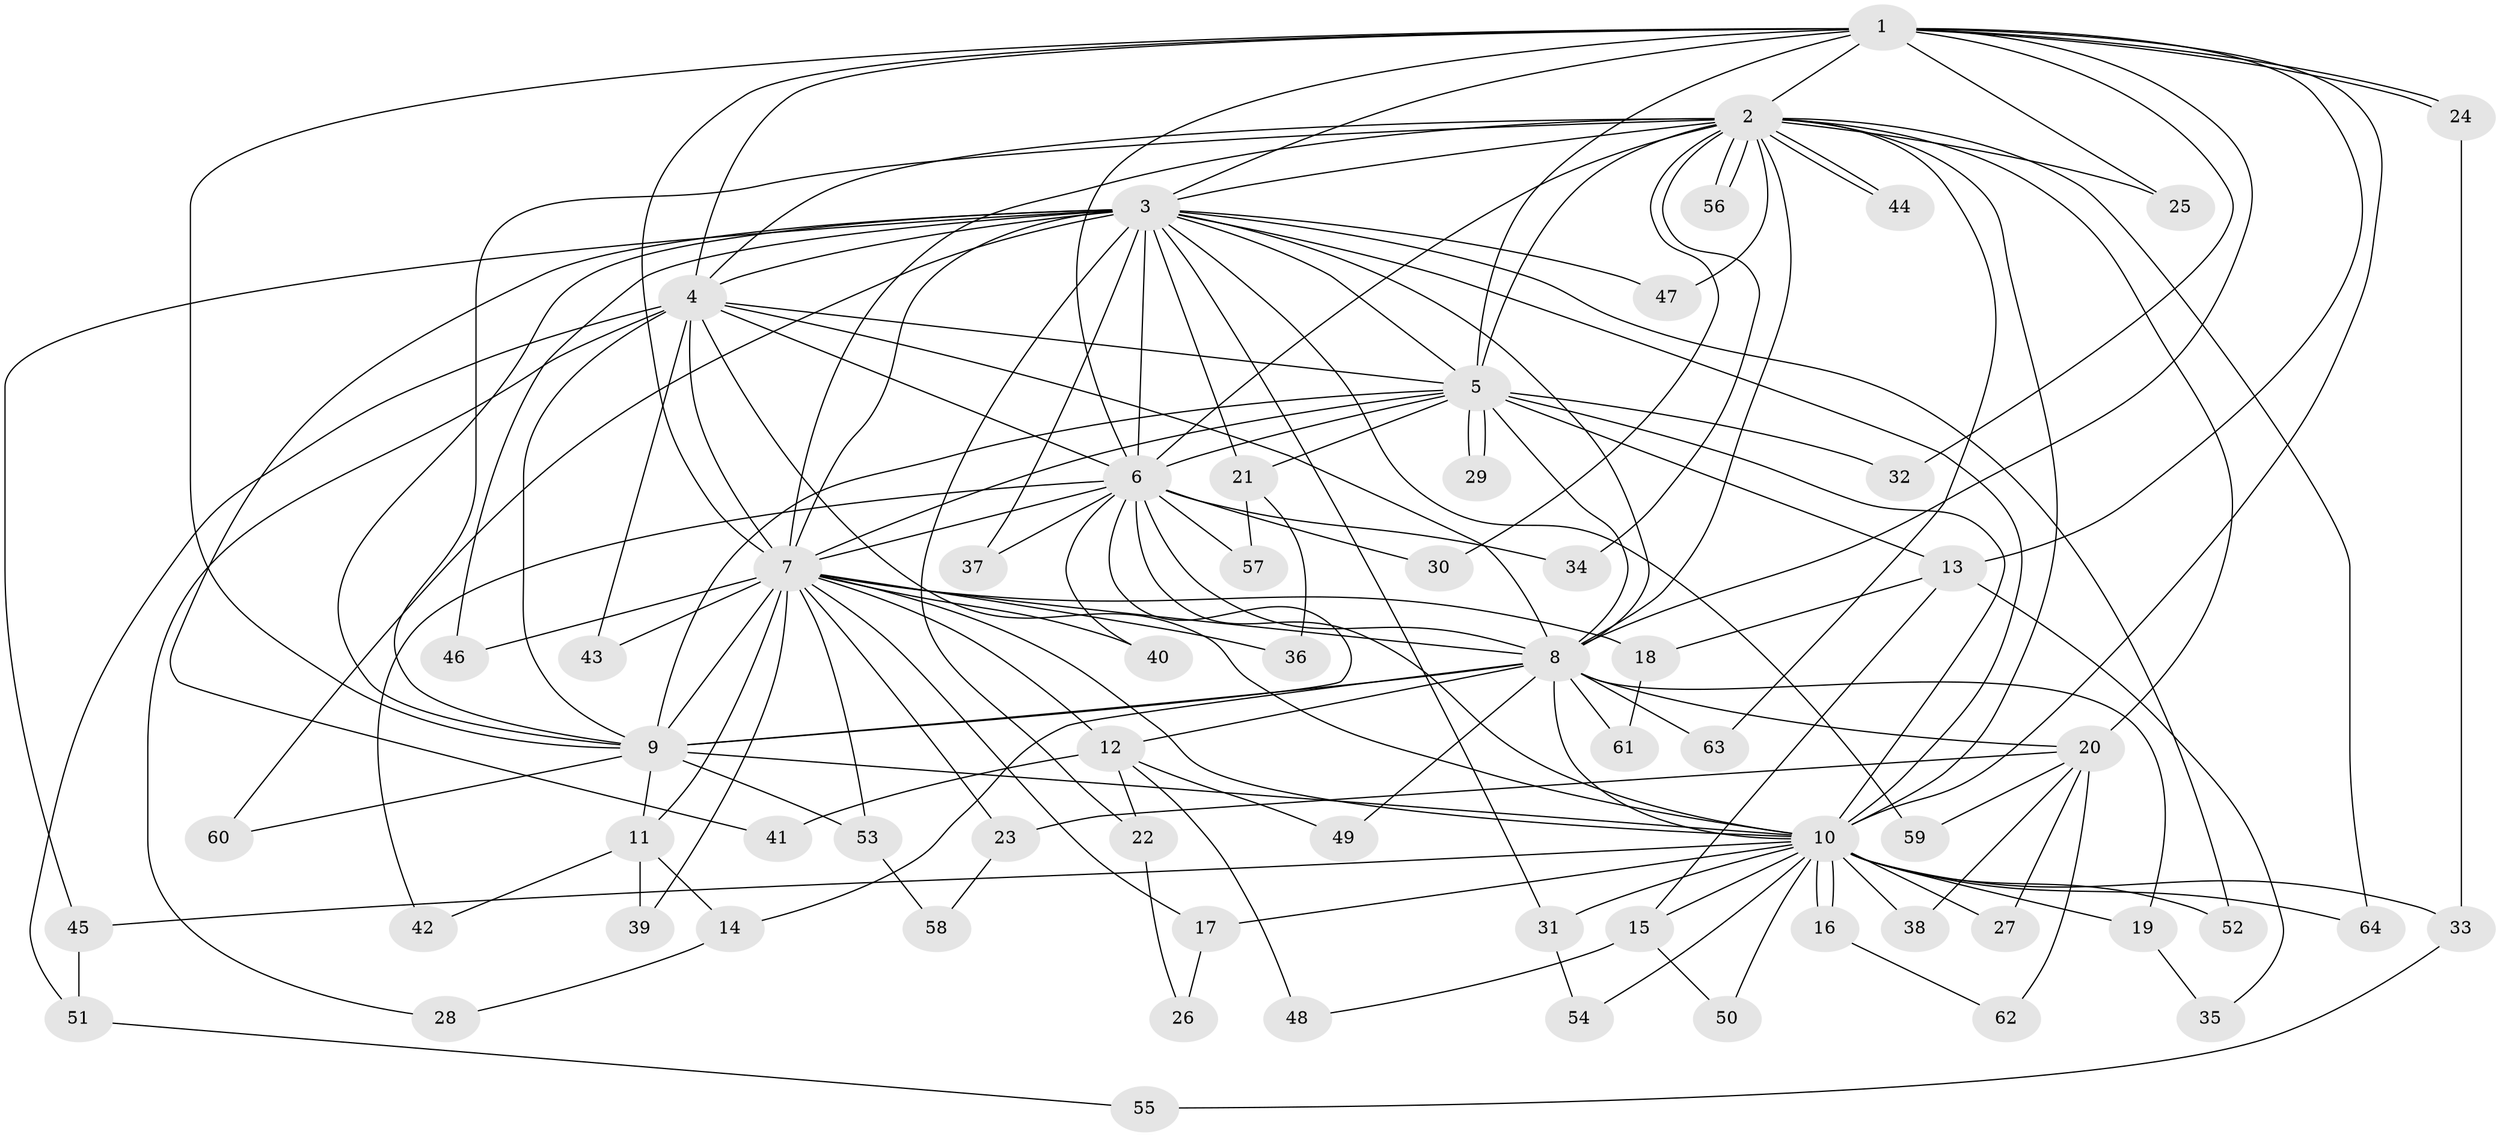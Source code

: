 // coarse degree distribution, {21: 0.021739130434782608, 15: 0.021739130434782608, 9: 0.021739130434782608, 14: 0.021739130434782608, 12: 0.021739130434782608, 18: 0.043478260869565216, 20: 0.021739130434782608, 6: 0.021739130434782608, 5: 0.021739130434782608, 3: 0.1956521739130435, 4: 0.06521739130434782, 2: 0.5, 1: 0.021739130434782608}
// Generated by graph-tools (version 1.1) at 2025/41/03/06/25 10:41:41]
// undirected, 64 vertices, 153 edges
graph export_dot {
graph [start="1"]
  node [color=gray90,style=filled];
  1;
  2;
  3;
  4;
  5;
  6;
  7;
  8;
  9;
  10;
  11;
  12;
  13;
  14;
  15;
  16;
  17;
  18;
  19;
  20;
  21;
  22;
  23;
  24;
  25;
  26;
  27;
  28;
  29;
  30;
  31;
  32;
  33;
  34;
  35;
  36;
  37;
  38;
  39;
  40;
  41;
  42;
  43;
  44;
  45;
  46;
  47;
  48;
  49;
  50;
  51;
  52;
  53;
  54;
  55;
  56;
  57;
  58;
  59;
  60;
  61;
  62;
  63;
  64;
  1 -- 2;
  1 -- 3;
  1 -- 4;
  1 -- 5;
  1 -- 6;
  1 -- 7;
  1 -- 8;
  1 -- 9;
  1 -- 10;
  1 -- 13;
  1 -- 24;
  1 -- 24;
  1 -- 25;
  1 -- 32;
  2 -- 3;
  2 -- 4;
  2 -- 5;
  2 -- 6;
  2 -- 7;
  2 -- 8;
  2 -- 9;
  2 -- 10;
  2 -- 20;
  2 -- 25;
  2 -- 30;
  2 -- 34;
  2 -- 44;
  2 -- 44;
  2 -- 47;
  2 -- 56;
  2 -- 56;
  2 -- 63;
  2 -- 64;
  3 -- 4;
  3 -- 5;
  3 -- 6;
  3 -- 7;
  3 -- 8;
  3 -- 9;
  3 -- 10;
  3 -- 21;
  3 -- 22;
  3 -- 31;
  3 -- 37;
  3 -- 41;
  3 -- 45;
  3 -- 46;
  3 -- 47;
  3 -- 52;
  3 -- 59;
  3 -- 60;
  4 -- 5;
  4 -- 6;
  4 -- 7;
  4 -- 8;
  4 -- 9;
  4 -- 10;
  4 -- 28;
  4 -- 43;
  4 -- 51;
  5 -- 6;
  5 -- 7;
  5 -- 8;
  5 -- 9;
  5 -- 10;
  5 -- 13;
  5 -- 21;
  5 -- 29;
  5 -- 29;
  5 -- 32;
  6 -- 7;
  6 -- 8;
  6 -- 9;
  6 -- 10;
  6 -- 30;
  6 -- 34;
  6 -- 37;
  6 -- 40;
  6 -- 42;
  6 -- 57;
  7 -- 8;
  7 -- 9;
  7 -- 10;
  7 -- 11;
  7 -- 12;
  7 -- 17;
  7 -- 18;
  7 -- 23;
  7 -- 36;
  7 -- 39;
  7 -- 40;
  7 -- 43;
  7 -- 46;
  7 -- 53;
  8 -- 9;
  8 -- 10;
  8 -- 12;
  8 -- 14;
  8 -- 19;
  8 -- 20;
  8 -- 49;
  8 -- 61;
  8 -- 63;
  9 -- 10;
  9 -- 11;
  9 -- 53;
  9 -- 60;
  10 -- 15;
  10 -- 16;
  10 -- 16;
  10 -- 17;
  10 -- 19;
  10 -- 27;
  10 -- 31;
  10 -- 33;
  10 -- 38;
  10 -- 45;
  10 -- 50;
  10 -- 52;
  10 -- 54;
  10 -- 64;
  11 -- 14;
  11 -- 39;
  11 -- 42;
  12 -- 22;
  12 -- 41;
  12 -- 48;
  12 -- 49;
  13 -- 15;
  13 -- 18;
  13 -- 35;
  14 -- 28;
  15 -- 48;
  15 -- 50;
  16 -- 62;
  17 -- 26;
  18 -- 61;
  19 -- 35;
  20 -- 23;
  20 -- 27;
  20 -- 38;
  20 -- 59;
  20 -- 62;
  21 -- 36;
  21 -- 57;
  22 -- 26;
  23 -- 58;
  24 -- 33;
  31 -- 54;
  33 -- 55;
  45 -- 51;
  51 -- 55;
  53 -- 58;
}
